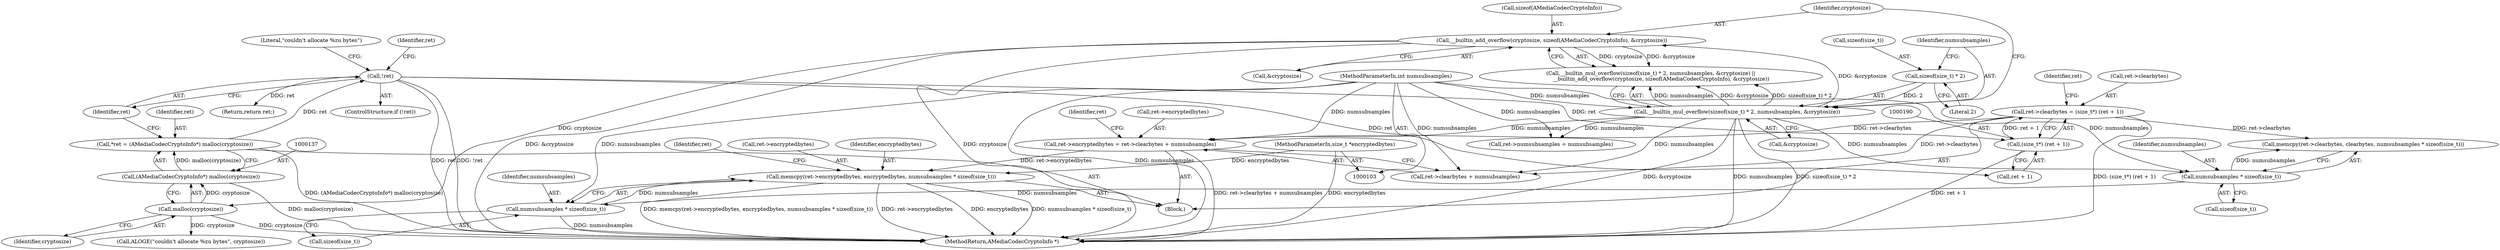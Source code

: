 digraph "0_Android_2b4667baa5a2badbdfec1794156ee17d4afef37c@API" {
"1000212" [label="(Call,memcpy(ret->encryptedbytes, encryptedbytes, numsubsamples * sizeof(size_t)))"];
"1000194" [label="(Call,ret->encryptedbytes = ret->clearbytes + numsubsamples)"];
"1000185" [label="(Call,ret->clearbytes = (size_t*) (ret + 1))"];
"1000189" [label="(Call,(size_t*) (ret + 1))"];
"1000141" [label="(Call,!ret)"];
"1000134" [label="(Call,*ret = (AMediaCodecCryptoInfo*) malloc(cryptosize))"];
"1000136" [label="(Call,(AMediaCodecCryptoInfo*) malloc(cryptosize))"];
"1000138" [label="(Call,malloc(cryptosize))"];
"1000122" [label="(Call,__builtin_add_overflow(cryptosize, sizeof(AMediaCodecCryptoInfo), &cryptosize))"];
"1000114" [label="(Call,__builtin_mul_overflow(sizeof(size_t) * 2, numsubsamples, &cryptosize))"];
"1000115" [label="(Call,sizeof(size_t) * 2)"];
"1000104" [label="(MethodParameterIn,int numsubsamples)"];
"1000109" [label="(MethodParameterIn,size_t *encryptedbytes)"];
"1000217" [label="(Call,numsubsamples * sizeof(size_t))"];
"1000208" [label="(Call,numsubsamples * sizeof(size_t))"];
"1000195" [label="(Call,ret->encryptedbytes)"];
"1000141" [label="(Call,!ret)"];
"1000142" [label="(Identifier,ret)"];
"1000205" [label="(Identifier,ret)"];
"1000138" [label="(Call,malloc(cryptosize))"];
"1000119" [label="(Identifier,numsubsamples)"];
"1000140" [label="(ControlStructure,if (!ret))"];
"1000110" [label="(Block,)"];
"1000115" [label="(Call,sizeof(size_t) * 2)"];
"1000123" [label="(Identifier,cryptosize)"];
"1000118" [label="(Literal,2)"];
"1000186" [label="(Call,ret->clearbytes)"];
"1000136" [label="(Call,(AMediaCodecCryptoInfo*) malloc(cryptosize))"];
"1000203" [label="(Call,memcpy(ret->clearbytes, clearbytes, numsubsamples * sizeof(size_t)))"];
"1000135" [label="(Identifier,ret)"];
"1000223" [label="(MethodReturn,AMediaCodecCryptoInfo *)"];
"1000151" [label="(Identifier,ret)"];
"1000113" [label="(Call,__builtin_mul_overflow(sizeof(size_t) * 2, numsubsamples, &cryptosize) ||\n            __builtin_add_overflow(cryptosize, sizeof(AMediaCodecCryptoInfo), &cryptosize))"];
"1000216" [label="(Identifier,encryptedbytes)"];
"1000219" [label="(Call,sizeof(size_t))"];
"1000209" [label="(Identifier,numsubsamples)"];
"1000185" [label="(Call,ret->clearbytes = (size_t*) (ret + 1))"];
"1000222" [label="(Identifier,ret)"];
"1000198" [label="(Call,ret->clearbytes + numsubsamples)"];
"1000134" [label="(Call,*ret = (AMediaCodecCryptoInfo*) malloc(cryptosize))"];
"1000221" [label="(Return,return ret;)"];
"1000145" [label="(Literal,\"couldn't allocate %zu bytes\")"];
"1000149" [label="(Call,ret->numsubsamples = numsubsamples)"];
"1000104" [label="(MethodParameterIn,int numsubsamples)"];
"1000122" [label="(Call,__builtin_add_overflow(cryptosize, sizeof(AMediaCodecCryptoInfo), &cryptosize))"];
"1000189" [label="(Call,(size_t*) (ret + 1))"];
"1000126" [label="(Call,&cryptosize)"];
"1000196" [label="(Identifier,ret)"];
"1000116" [label="(Call,sizeof(size_t))"];
"1000139" [label="(Identifier,cryptosize)"];
"1000212" [label="(Call,memcpy(ret->encryptedbytes, encryptedbytes, numsubsamples * sizeof(size_t)))"];
"1000120" [label="(Call,&cryptosize)"];
"1000210" [label="(Call,sizeof(size_t))"];
"1000217" [label="(Call,numsubsamples * sizeof(size_t))"];
"1000191" [label="(Call,ret + 1)"];
"1000114" [label="(Call,__builtin_mul_overflow(sizeof(size_t) * 2, numsubsamples, &cryptosize))"];
"1000208" [label="(Call,numsubsamples * sizeof(size_t))"];
"1000218" [label="(Identifier,numsubsamples)"];
"1000213" [label="(Call,ret->encryptedbytes)"];
"1000194" [label="(Call,ret->encryptedbytes = ret->clearbytes + numsubsamples)"];
"1000109" [label="(MethodParameterIn,size_t *encryptedbytes)"];
"1000124" [label="(Call,sizeof(AMediaCodecCryptoInfo))"];
"1000144" [label="(Call,ALOGE(\"couldn't allocate %zu bytes\", cryptosize))"];
"1000212" -> "1000110"  [label="AST: "];
"1000212" -> "1000217"  [label="CFG: "];
"1000213" -> "1000212"  [label="AST: "];
"1000216" -> "1000212"  [label="AST: "];
"1000217" -> "1000212"  [label="AST: "];
"1000222" -> "1000212"  [label="CFG: "];
"1000212" -> "1000223"  [label="DDG: encryptedbytes"];
"1000212" -> "1000223"  [label="DDG: numsubsamples * sizeof(size_t)"];
"1000212" -> "1000223"  [label="DDG: memcpy(ret->encryptedbytes, encryptedbytes, numsubsamples * sizeof(size_t))"];
"1000212" -> "1000223"  [label="DDG: ret->encryptedbytes"];
"1000194" -> "1000212"  [label="DDG: ret->encryptedbytes"];
"1000109" -> "1000212"  [label="DDG: encryptedbytes"];
"1000217" -> "1000212"  [label="DDG: numsubsamples"];
"1000194" -> "1000110"  [label="AST: "];
"1000194" -> "1000198"  [label="CFG: "];
"1000195" -> "1000194"  [label="AST: "];
"1000198" -> "1000194"  [label="AST: "];
"1000205" -> "1000194"  [label="CFG: "];
"1000194" -> "1000223"  [label="DDG: ret->clearbytes + numsubsamples"];
"1000185" -> "1000194"  [label="DDG: ret->clearbytes"];
"1000104" -> "1000194"  [label="DDG: numsubsamples"];
"1000114" -> "1000194"  [label="DDG: numsubsamples"];
"1000185" -> "1000110"  [label="AST: "];
"1000185" -> "1000189"  [label="CFG: "];
"1000186" -> "1000185"  [label="AST: "];
"1000189" -> "1000185"  [label="AST: "];
"1000196" -> "1000185"  [label="CFG: "];
"1000185" -> "1000223"  [label="DDG: (size_t*) (ret + 1)"];
"1000189" -> "1000185"  [label="DDG: ret + 1"];
"1000185" -> "1000198"  [label="DDG: ret->clearbytes"];
"1000185" -> "1000203"  [label="DDG: ret->clearbytes"];
"1000189" -> "1000191"  [label="CFG: "];
"1000190" -> "1000189"  [label="AST: "];
"1000191" -> "1000189"  [label="AST: "];
"1000189" -> "1000223"  [label="DDG: ret + 1"];
"1000141" -> "1000189"  [label="DDG: ret"];
"1000141" -> "1000140"  [label="AST: "];
"1000141" -> "1000142"  [label="CFG: "];
"1000142" -> "1000141"  [label="AST: "];
"1000145" -> "1000141"  [label="CFG: "];
"1000151" -> "1000141"  [label="CFG: "];
"1000141" -> "1000223"  [label="DDG: ret"];
"1000141" -> "1000223"  [label="DDG: !ret"];
"1000134" -> "1000141"  [label="DDG: ret"];
"1000141" -> "1000191"  [label="DDG: ret"];
"1000141" -> "1000221"  [label="DDG: ret"];
"1000134" -> "1000110"  [label="AST: "];
"1000134" -> "1000136"  [label="CFG: "];
"1000135" -> "1000134"  [label="AST: "];
"1000136" -> "1000134"  [label="AST: "];
"1000142" -> "1000134"  [label="CFG: "];
"1000134" -> "1000223"  [label="DDG: (AMediaCodecCryptoInfo*) malloc(cryptosize)"];
"1000136" -> "1000134"  [label="DDG: malloc(cryptosize)"];
"1000136" -> "1000138"  [label="CFG: "];
"1000137" -> "1000136"  [label="AST: "];
"1000138" -> "1000136"  [label="AST: "];
"1000136" -> "1000223"  [label="DDG: malloc(cryptosize)"];
"1000138" -> "1000136"  [label="DDG: cryptosize"];
"1000138" -> "1000139"  [label="CFG: "];
"1000139" -> "1000138"  [label="AST: "];
"1000138" -> "1000223"  [label="DDG: cryptosize"];
"1000122" -> "1000138"  [label="DDG: cryptosize"];
"1000138" -> "1000144"  [label="DDG: cryptosize"];
"1000122" -> "1000113"  [label="AST: "];
"1000122" -> "1000126"  [label="CFG: "];
"1000123" -> "1000122"  [label="AST: "];
"1000124" -> "1000122"  [label="AST: "];
"1000126" -> "1000122"  [label="AST: "];
"1000113" -> "1000122"  [label="CFG: "];
"1000122" -> "1000223"  [label="DDG: &cryptosize"];
"1000122" -> "1000223"  [label="DDG: cryptosize"];
"1000122" -> "1000113"  [label="DDG: cryptosize"];
"1000122" -> "1000113"  [label="DDG: &cryptosize"];
"1000114" -> "1000122"  [label="DDG: &cryptosize"];
"1000114" -> "1000113"  [label="AST: "];
"1000114" -> "1000120"  [label="CFG: "];
"1000115" -> "1000114"  [label="AST: "];
"1000119" -> "1000114"  [label="AST: "];
"1000120" -> "1000114"  [label="AST: "];
"1000123" -> "1000114"  [label="CFG: "];
"1000113" -> "1000114"  [label="CFG: "];
"1000114" -> "1000223"  [label="DDG: numsubsamples"];
"1000114" -> "1000223"  [label="DDG: sizeof(size_t) * 2"];
"1000114" -> "1000223"  [label="DDG: &cryptosize"];
"1000114" -> "1000113"  [label="DDG: sizeof(size_t) * 2"];
"1000114" -> "1000113"  [label="DDG: numsubsamples"];
"1000114" -> "1000113"  [label="DDG: &cryptosize"];
"1000115" -> "1000114"  [label="DDG: 2"];
"1000104" -> "1000114"  [label="DDG: numsubsamples"];
"1000114" -> "1000149"  [label="DDG: numsubsamples"];
"1000114" -> "1000198"  [label="DDG: numsubsamples"];
"1000114" -> "1000208"  [label="DDG: numsubsamples"];
"1000115" -> "1000118"  [label="CFG: "];
"1000116" -> "1000115"  [label="AST: "];
"1000118" -> "1000115"  [label="AST: "];
"1000119" -> "1000115"  [label="CFG: "];
"1000104" -> "1000103"  [label="AST: "];
"1000104" -> "1000223"  [label="DDG: numsubsamples"];
"1000104" -> "1000149"  [label="DDG: numsubsamples"];
"1000104" -> "1000198"  [label="DDG: numsubsamples"];
"1000104" -> "1000208"  [label="DDG: numsubsamples"];
"1000104" -> "1000217"  [label="DDG: numsubsamples"];
"1000109" -> "1000103"  [label="AST: "];
"1000109" -> "1000223"  [label="DDG: encryptedbytes"];
"1000217" -> "1000219"  [label="CFG: "];
"1000218" -> "1000217"  [label="AST: "];
"1000219" -> "1000217"  [label="AST: "];
"1000217" -> "1000223"  [label="DDG: numsubsamples"];
"1000208" -> "1000217"  [label="DDG: numsubsamples"];
"1000208" -> "1000203"  [label="AST: "];
"1000208" -> "1000210"  [label="CFG: "];
"1000209" -> "1000208"  [label="AST: "];
"1000210" -> "1000208"  [label="AST: "];
"1000203" -> "1000208"  [label="CFG: "];
"1000208" -> "1000203"  [label="DDG: numsubsamples"];
}
